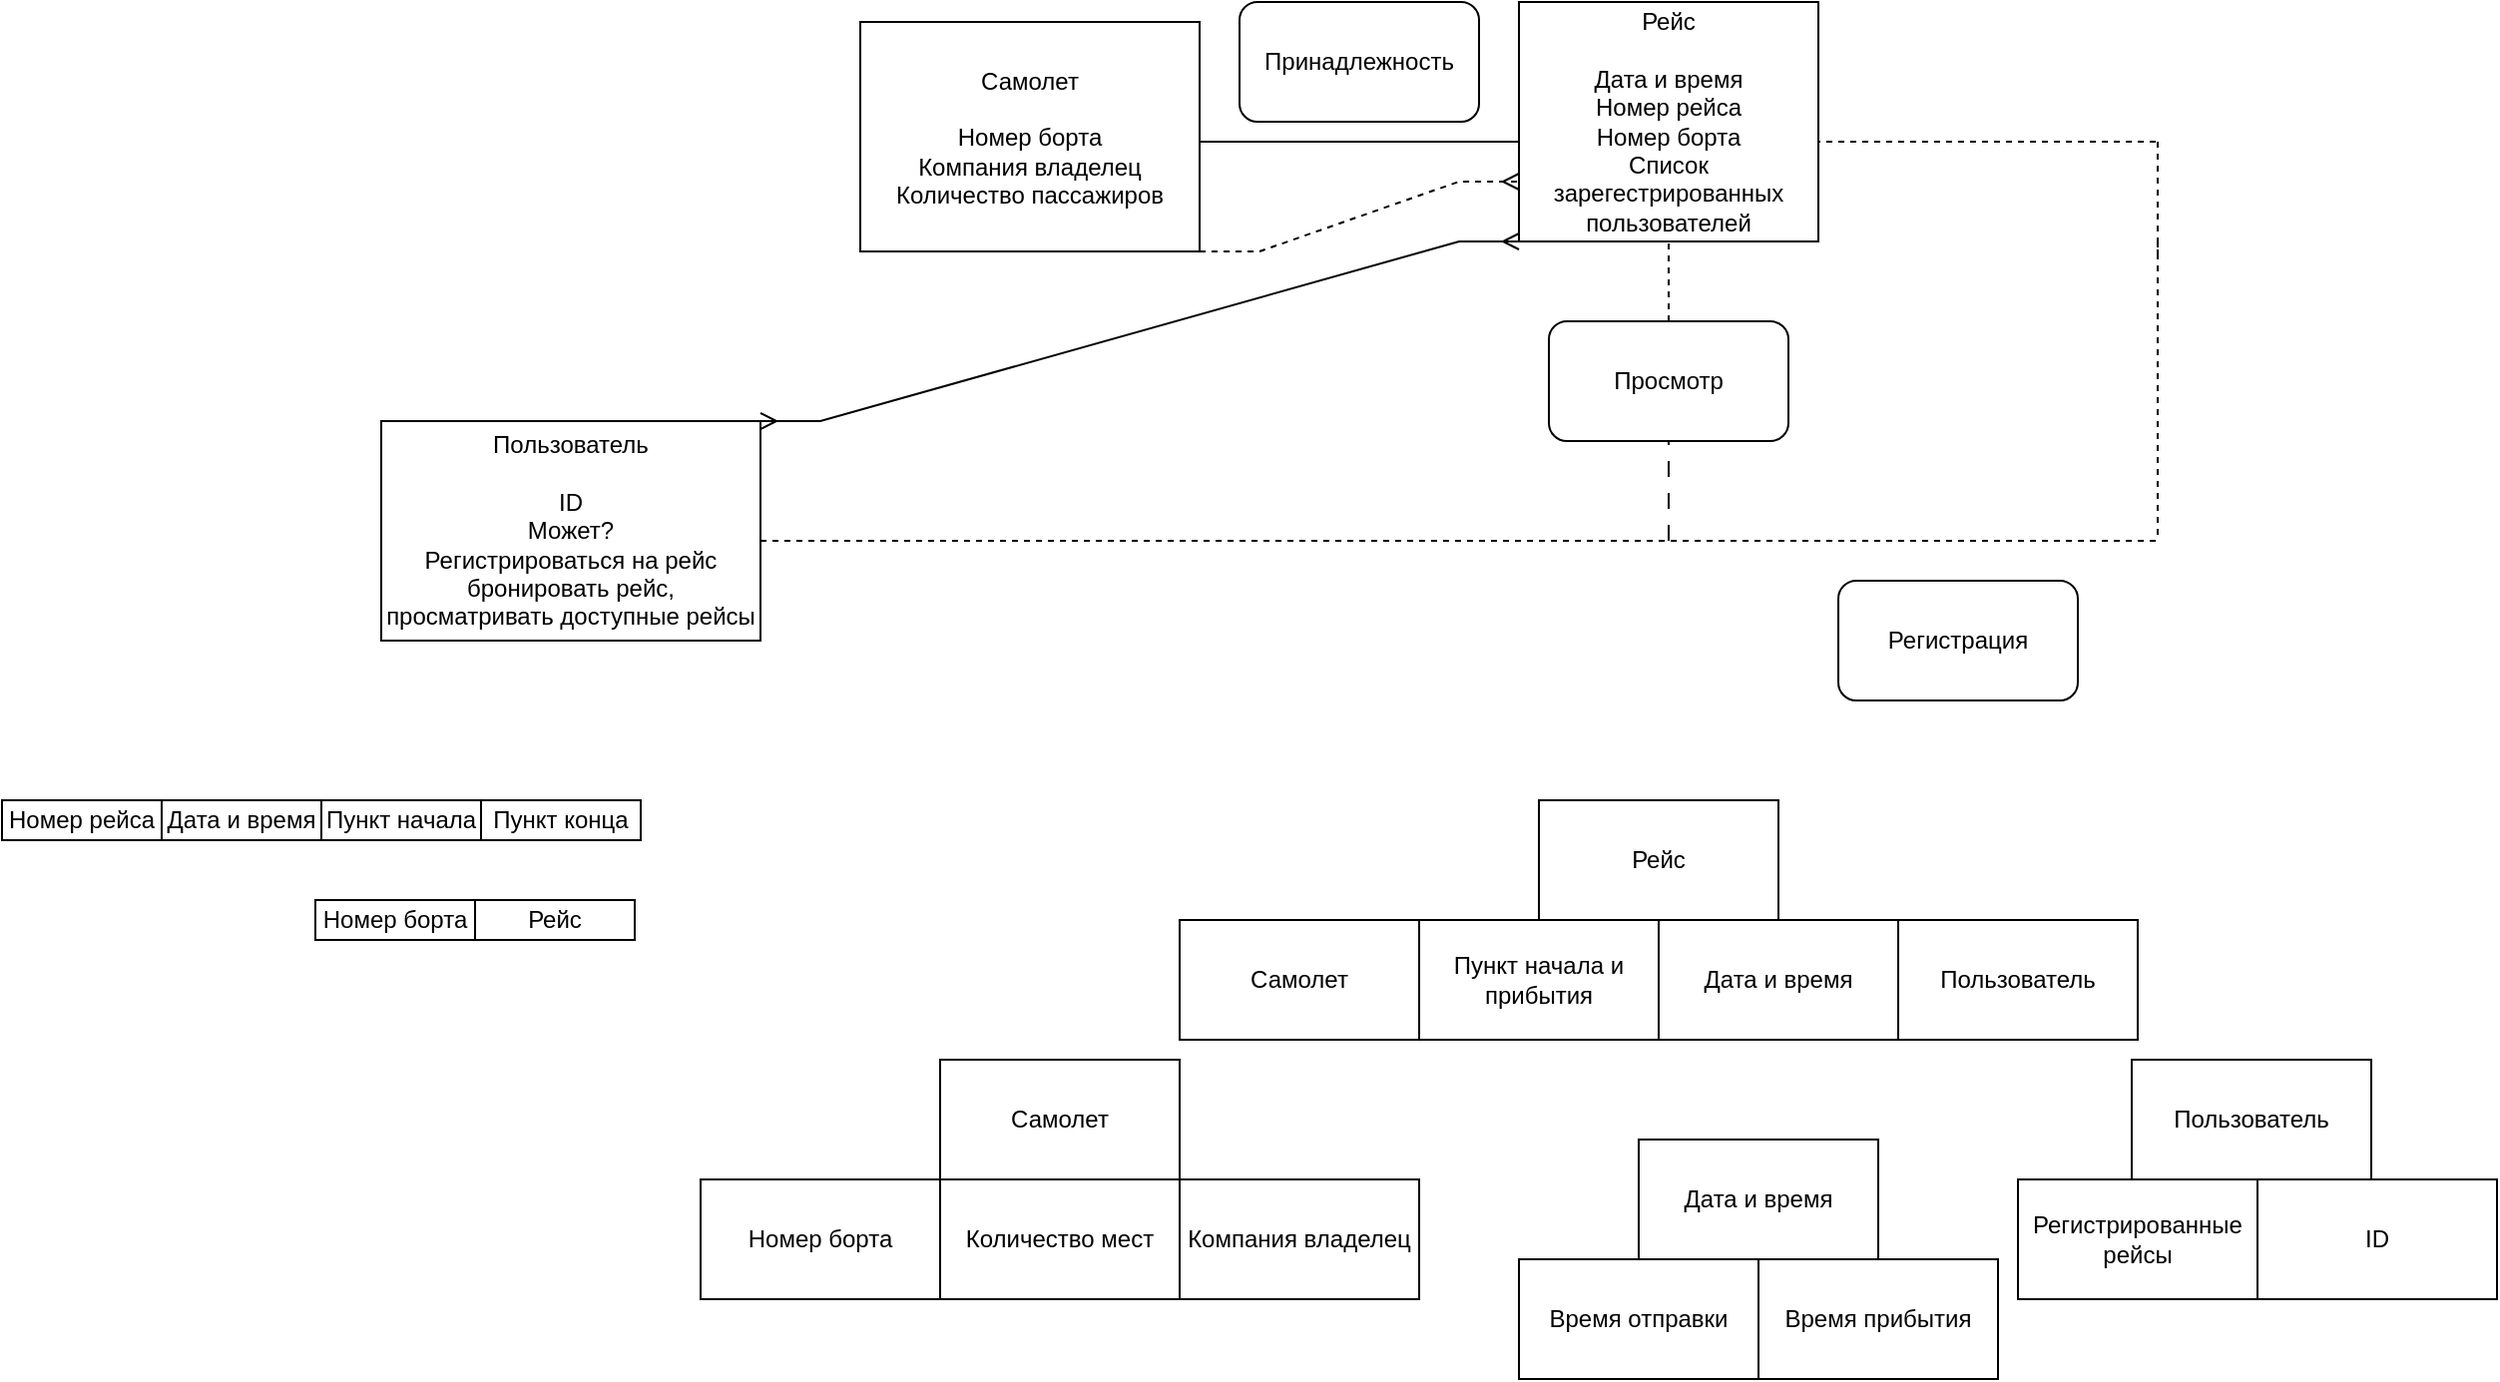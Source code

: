 <mxfile version="24.7.16">
  <diagram name="Page-1" id="n9SsPQyLZ_aMXoqtBORI">
    <mxGraphModel dx="2274" dy="806" grid="1" gridSize="10" guides="1" tooltips="1" connect="1" arrows="1" fold="1" page="1" pageScale="1" pageWidth="827" pageHeight="1169" math="0" shadow="0">
      <root>
        <mxCell id="0" />
        <mxCell id="1" parent="0" />
        <mxCell id="m3ubhMUXl34_x-bLTFrH-12" value="Просмотр" style="rounded=1;whiteSpace=wrap;html=1;" vertex="1" parent="1">
          <mxGeometry x="125" y="250" width="120" height="60" as="geometry" />
        </mxCell>
        <mxCell id="m3ubhMUXl34_x-bLTFrH-15" value="Принадлежность" style="rounded=1;whiteSpace=wrap;html=1;" vertex="1" parent="1">
          <mxGeometry x="-30" y="90" width="120" height="60" as="geometry" />
        </mxCell>
        <mxCell id="m3ubhMUXl34_x-bLTFrH-19" value="Регистрация" style="rounded=1;whiteSpace=wrap;html=1;" vertex="1" parent="1">
          <mxGeometry x="270" y="380" width="120" height="60" as="geometry" />
        </mxCell>
        <mxCell id="m3ubhMUXl34_x-bLTFrH-22" value="Номер борта" style="rounded=0;whiteSpace=wrap;html=1;" vertex="1" parent="1">
          <mxGeometry x="-493" y="540" width="80" height="20" as="geometry" />
        </mxCell>
        <mxCell id="m3ubhMUXl34_x-bLTFrH-23" value="Рейс" style="rounded=0;whiteSpace=wrap;html=1;" vertex="1" parent="1">
          <mxGeometry x="-413" y="540" width="80" height="20" as="geometry" />
        </mxCell>
        <mxCell id="m3ubhMUXl34_x-bLTFrH-25" value="Номер рейса" style="rounded=0;whiteSpace=wrap;html=1;" vertex="1" parent="1">
          <mxGeometry x="-650" y="490" width="80" height="20" as="geometry" />
        </mxCell>
        <mxCell id="m3ubhMUXl34_x-bLTFrH-26" value="&lt;div&gt;Дата и время&lt;/div&gt;" style="rounded=0;whiteSpace=wrap;html=1;" vertex="1" parent="1">
          <mxGeometry x="-570" y="490" width="80" height="20" as="geometry" />
        </mxCell>
        <mxCell id="m3ubhMUXl34_x-bLTFrH-27" value="&lt;div&gt;Пункт начала&lt;/div&gt;" style="rounded=0;whiteSpace=wrap;html=1;" vertex="1" parent="1">
          <mxGeometry x="-490" y="490" width="80" height="20" as="geometry" />
        </mxCell>
        <mxCell id="m3ubhMUXl34_x-bLTFrH-28" value="Пункт конца" style="rounded=0;whiteSpace=wrap;html=1;" vertex="1" parent="1">
          <mxGeometry x="-410" y="490" width="80" height="20" as="geometry" />
        </mxCell>
        <mxCell id="m3ubhMUXl34_x-bLTFrH-29" value="Дата и время" style="rounded=0;whiteSpace=wrap;html=1;" vertex="1" parent="1">
          <mxGeometry x="170" y="660" width="120" height="60" as="geometry" />
        </mxCell>
        <mxCell id="m3ubhMUXl34_x-bLTFrH-30" value="Время прибытия" style="rounded=0;whiteSpace=wrap;html=1;" vertex="1" parent="1">
          <mxGeometry x="230" y="720" width="120" height="60" as="geometry" />
        </mxCell>
        <mxCell id="m3ubhMUXl34_x-bLTFrH-31" value="Время отправки" style="rounded=0;whiteSpace=wrap;html=1;" vertex="1" parent="1">
          <mxGeometry x="110" y="720" width="120" height="60" as="geometry" />
        </mxCell>
        <mxCell id="m3ubhMUXl34_x-bLTFrH-32" value="Рейс" style="rounded=0;whiteSpace=wrap;html=1;" vertex="1" parent="1">
          <mxGeometry x="120" y="490" width="120" height="60" as="geometry" />
        </mxCell>
        <mxCell id="m3ubhMUXl34_x-bLTFrH-33" value="Самолет" style="rounded=0;whiteSpace=wrap;html=1;" vertex="1" parent="1">
          <mxGeometry x="-60" y="550" width="120" height="60" as="geometry" />
        </mxCell>
        <mxCell id="m3ubhMUXl34_x-bLTFrH-34" value="Дата и время" style="rounded=0;whiteSpace=wrap;html=1;" vertex="1" parent="1">
          <mxGeometry x="180" y="550" width="120" height="60" as="geometry" />
        </mxCell>
        <mxCell id="m3ubhMUXl34_x-bLTFrH-35" value="Пункт начала и прибытия" style="rounded=0;whiteSpace=wrap;html=1;" vertex="1" parent="1">
          <mxGeometry x="60" y="550" width="120" height="60" as="geometry" />
        </mxCell>
        <mxCell id="m3ubhMUXl34_x-bLTFrH-36" value="Самолет" style="rounded=0;whiteSpace=wrap;html=1;" vertex="1" parent="1">
          <mxGeometry x="-180" y="620" width="120" height="60" as="geometry" />
        </mxCell>
        <mxCell id="m3ubhMUXl34_x-bLTFrH-37" value="Номер борта" style="rounded=0;whiteSpace=wrap;html=1;" vertex="1" parent="1">
          <mxGeometry x="-300" y="680" width="120" height="60" as="geometry" />
        </mxCell>
        <mxCell id="m3ubhMUXl34_x-bLTFrH-38" value="Компания владелец" style="rounded=0;whiteSpace=wrap;html=1;" vertex="1" parent="1">
          <mxGeometry x="-60" y="680" width="120" height="60" as="geometry" />
        </mxCell>
        <mxCell id="m3ubhMUXl34_x-bLTFrH-39" value="Количество мест" style="rounded=0;whiteSpace=wrap;html=1;" vertex="1" parent="1">
          <mxGeometry x="-180" y="680" width="120" height="60" as="geometry" />
        </mxCell>
        <mxCell id="m3ubhMUXl34_x-bLTFrH-40" value="Пользователь" style="rounded=0;whiteSpace=wrap;html=1;" vertex="1" parent="1">
          <mxGeometry x="417" y="620" width="120" height="60" as="geometry" />
        </mxCell>
        <mxCell id="m3ubhMUXl34_x-bLTFrH-41" value="Регистрированные рейсы" style="rounded=0;whiteSpace=wrap;html=1;" vertex="1" parent="1">
          <mxGeometry x="360" y="680" width="120" height="60" as="geometry" />
        </mxCell>
        <mxCell id="m3ubhMUXl34_x-bLTFrH-42" value="ID" style="rounded=0;whiteSpace=wrap;html=1;" vertex="1" parent="1">
          <mxGeometry x="480" y="680" width="120" height="60" as="geometry" />
        </mxCell>
        <mxCell id="m3ubhMUXl34_x-bLTFrH-43" value="Пользователь" style="rounded=0;whiteSpace=wrap;html=1;" vertex="1" parent="1">
          <mxGeometry x="300" y="550" width="120" height="60" as="geometry" />
        </mxCell>
        <mxCell id="m3ubhMUXl34_x-bLTFrH-46" value="" style="endArrow=none;html=1;rounded=0;exitX=1;exitY=0.5;exitDx=0;exitDy=0;dashed=1;" edge="1" parent="1">
          <mxGeometry width="50" height="50" relative="1" as="geometry">
            <mxPoint x="-270" y="360" as="sourcePoint" />
            <mxPoint x="430" y="360" as="targetPoint" />
          </mxGeometry>
        </mxCell>
        <mxCell id="m3ubhMUXl34_x-bLTFrH-48" value="" style="endArrow=none;html=1;rounded=0;entryX=0.5;entryY=1;entryDx=0;entryDy=0;exitX=0.5;exitY=0;exitDx=0;exitDy=0;dashed=1;" edge="1" parent="1" source="m3ubhMUXl34_x-bLTFrH-12" target="m3ubhMUXl34_x-bLTFrH-54">
          <mxGeometry width="50" height="50" relative="1" as="geometry">
            <mxPoint x="185" y="310" as="sourcePoint" />
            <mxPoint x="185" y="370" as="targetPoint" />
          </mxGeometry>
        </mxCell>
        <mxCell id="m3ubhMUXl34_x-bLTFrH-49" value="" style="endArrow=none;html=1;rounded=0;dashed=1;" edge="1" parent="1">
          <mxGeometry width="50" height="50" relative="1" as="geometry">
            <mxPoint x="430" y="210" as="sourcePoint" />
            <mxPoint x="430" y="360" as="targetPoint" />
          </mxGeometry>
        </mxCell>
        <mxCell id="m3ubhMUXl34_x-bLTFrH-50" value="" style="endArrow=none;html=1;rounded=0;exitX=1;exitY=0.5;exitDx=0;exitDy=0;dashed=1;" edge="1" parent="1">
          <mxGeometry width="50" height="50" relative="1" as="geometry">
            <mxPoint x="240.0" y="160" as="sourcePoint" />
            <mxPoint x="430" y="160" as="targetPoint" />
          </mxGeometry>
        </mxCell>
        <mxCell id="m3ubhMUXl34_x-bLTFrH-51" value="" style="endArrow=none;html=1;rounded=0;entryX=0.5;entryY=0;entryDx=0;entryDy=0;dashed=1;" edge="1" parent="1">
          <mxGeometry width="50" height="50" relative="1" as="geometry">
            <mxPoint x="430" y="160" as="sourcePoint" />
            <mxPoint x="430" y="220" as="targetPoint" />
          </mxGeometry>
        </mxCell>
        <mxCell id="m3ubhMUXl34_x-bLTFrH-52" value="" style="endArrow=none;html=1;rounded=0;exitX=1;exitY=0.5;exitDx=0;exitDy=0;" edge="1" parent="1">
          <mxGeometry width="50" height="50" relative="1" as="geometry">
            <mxPoint x="-50" y="160" as="sourcePoint" />
            <mxPoint x="120.0" y="160" as="targetPoint" />
          </mxGeometry>
        </mxCell>
        <mxCell id="m3ubhMUXl34_x-bLTFrH-53" value="Самолет&lt;br&gt;&lt;div&gt;&lt;br&gt;&lt;/div&gt;&lt;div&gt;Номер борта&lt;/div&gt;&lt;div&gt;Компания владелец&lt;/div&gt;&lt;div&gt;Количество пассажиров&lt;br&gt;&lt;/div&gt;" style="rounded=0;whiteSpace=wrap;html=1;" vertex="1" parent="1">
          <mxGeometry x="-220" y="100" width="170" height="115" as="geometry" />
        </mxCell>
        <mxCell id="m3ubhMUXl34_x-bLTFrH-54" value="&lt;div&gt;Рейс&lt;/div&gt;&lt;div&gt;&lt;br&gt;&lt;/div&gt;&lt;div&gt;Дата и время&lt;/div&gt;&lt;div&gt;Номер рейса&lt;/div&gt;&lt;div&gt;Номер борта&lt;/div&gt;&lt;div&gt;Список зарегестрированных пользователей&lt;/div&gt;" style="rounded=0;whiteSpace=wrap;html=1;" vertex="1" parent="1">
          <mxGeometry x="110" y="90" width="150" height="120" as="geometry" />
        </mxCell>
        <mxCell id="m3ubhMUXl34_x-bLTFrH-56" value="Пользователь&lt;br&gt;&lt;br&gt;&lt;div&gt;ID&lt;/div&gt;&lt;div&gt;Может?&lt;/div&gt;&lt;div&gt;Регистрироваться на рейс&lt;/div&gt;&lt;div&gt;бронировать рейс, &lt;br&gt;&lt;/div&gt;&lt;div&gt;просматривать доступные рейсы&lt;br&gt;&lt;/div&gt;" style="rounded=0;whiteSpace=wrap;html=1;" vertex="1" parent="1">
          <mxGeometry x="-460" y="300" width="190" height="110" as="geometry" />
        </mxCell>
        <mxCell id="m3ubhMUXl34_x-bLTFrH-60" value="" style="endArrow=none;html=1;rounded=0;entryX=0.5;entryY=1;entryDx=0;entryDy=0;dashed=1;dashPattern=8 8;" edge="1" parent="1" target="m3ubhMUXl34_x-bLTFrH-12">
          <mxGeometry width="50" height="50" relative="1" as="geometry">
            <mxPoint x="185" y="360" as="sourcePoint" />
            <mxPoint x="195" y="220" as="targetPoint" />
          </mxGeometry>
        </mxCell>
        <mxCell id="m3ubhMUXl34_x-bLTFrH-67" value="" style="edgeStyle=entityRelationEdgeStyle;fontSize=12;html=1;endArrow=ERmany;startArrow=ERmany;rounded=0;entryX=0;entryY=1;entryDx=0;entryDy=0;exitX=1;exitY=0;exitDx=0;exitDy=0;" edge="1" parent="1" source="m3ubhMUXl34_x-bLTFrH-56" target="m3ubhMUXl34_x-bLTFrH-54">
          <mxGeometry width="100" height="100" relative="1" as="geometry">
            <mxPoint x="20" y="550" as="sourcePoint" />
            <mxPoint x="120" y="450" as="targetPoint" />
          </mxGeometry>
        </mxCell>
        <mxCell id="m3ubhMUXl34_x-bLTFrH-68" value="" style="edgeStyle=entityRelationEdgeStyle;fontSize=12;html=1;endArrow=ERmany;rounded=0;exitX=1;exitY=1;exitDx=0;exitDy=0;entryX=0;entryY=0.75;entryDx=0;entryDy=0;dashed=1;" edge="1" parent="1" source="m3ubhMUXl34_x-bLTFrH-53" target="m3ubhMUXl34_x-bLTFrH-54">
          <mxGeometry width="100" height="100" relative="1" as="geometry">
            <mxPoint y="550" as="sourcePoint" />
            <mxPoint x="100" y="450" as="targetPoint" />
          </mxGeometry>
        </mxCell>
      </root>
    </mxGraphModel>
  </diagram>
</mxfile>
